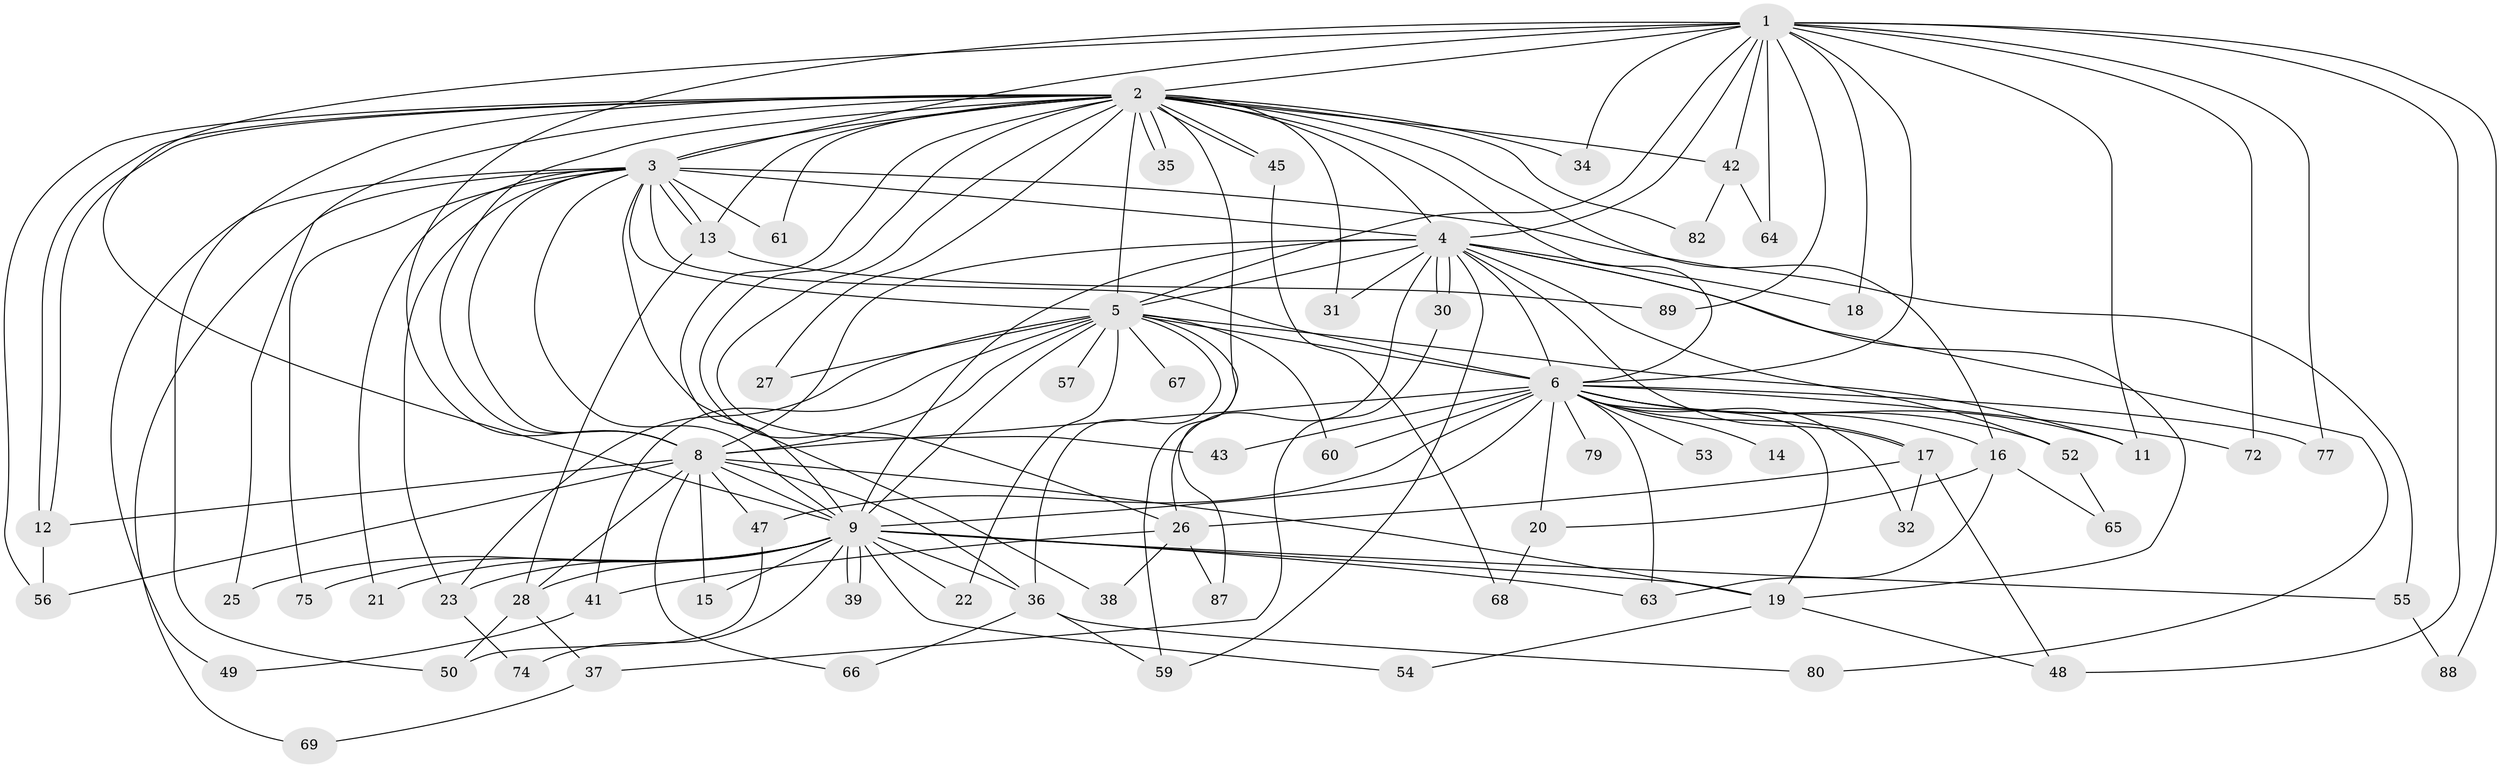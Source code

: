 // original degree distribution, {19: 0.02247191011235955, 30: 0.011235955056179775, 21: 0.011235955056179775, 20: 0.011235955056179775, 13: 0.011235955056179775, 16: 0.02247191011235955, 18: 0.011235955056179775, 22: 0.011235955056179775, 3: 0.19101123595505617, 4: 0.06741573033707865, 5: 0.056179775280898875, 2: 0.550561797752809, 8: 0.011235955056179775, 6: 0.011235955056179775}
// Generated by graph-tools (version 1.1) at 2025/41/03/06/25 10:41:32]
// undirected, 68 vertices, 157 edges
graph export_dot {
graph [start="1"]
  node [color=gray90,style=filled];
  1 [super="+46"];
  2 [super="+86"];
  3 [super="+84"];
  4 [super="+62"];
  5 [super="+7"];
  6 [super="+10"];
  8 [super="+40"];
  9 [super="+24"];
  11 [super="+29"];
  12 [super="+44"];
  13 [super="+81"];
  14;
  15;
  16 [super="+71"];
  17 [super="+78"];
  18;
  19 [super="+33"];
  20;
  21;
  22;
  23 [super="+51"];
  25;
  26 [super="+58"];
  27;
  28 [super="+85"];
  30;
  31;
  32;
  34;
  35;
  36 [super="+70"];
  37;
  38;
  39;
  41;
  42;
  43;
  45;
  47;
  48;
  49;
  50 [super="+73"];
  52;
  53;
  54;
  55;
  56 [super="+76"];
  57;
  59;
  60;
  61;
  63 [super="+83"];
  64;
  65;
  66;
  67;
  68;
  69;
  72;
  74;
  75;
  77;
  79;
  80;
  82;
  87;
  88;
  89;
  1 -- 2;
  1 -- 3 [weight=2];
  1 -- 4;
  1 -- 5 [weight=2];
  1 -- 6 [weight=2];
  1 -- 8;
  1 -- 9;
  1 -- 11;
  1 -- 18;
  1 -- 34;
  1 -- 42;
  1 -- 48;
  1 -- 64;
  1 -- 72;
  1 -- 77;
  1 -- 88;
  1 -- 89;
  2 -- 3;
  2 -- 4;
  2 -- 5 [weight=2];
  2 -- 6 [weight=2];
  2 -- 8;
  2 -- 9;
  2 -- 12;
  2 -- 12;
  2 -- 16;
  2 -- 25;
  2 -- 26;
  2 -- 27;
  2 -- 31;
  2 -- 34;
  2 -- 35 [weight=2];
  2 -- 35;
  2 -- 42;
  2 -- 43;
  2 -- 45;
  2 -- 45;
  2 -- 59;
  2 -- 61;
  2 -- 82;
  2 -- 50;
  2 -- 56;
  2 -- 13;
  3 -- 4 [weight=2];
  3 -- 5 [weight=2];
  3 -- 6 [weight=2];
  3 -- 8;
  3 -- 9;
  3 -- 13;
  3 -- 13;
  3 -- 21;
  3 -- 23;
  3 -- 38;
  3 -- 49;
  3 -- 55;
  3 -- 61;
  3 -- 69;
  3 -- 75;
  4 -- 5 [weight=2];
  4 -- 6 [weight=2];
  4 -- 8;
  4 -- 9;
  4 -- 17;
  4 -- 18;
  4 -- 26;
  4 -- 30;
  4 -- 30;
  4 -- 31;
  4 -- 52;
  4 -- 59;
  4 -- 80;
  4 -- 19;
  5 -- 6 [weight=4];
  5 -- 8 [weight=2];
  5 -- 9 [weight=3];
  5 -- 41;
  5 -- 57 [weight=2];
  5 -- 60;
  5 -- 87;
  5 -- 67;
  5 -- 22;
  5 -- 27;
  5 -- 36;
  5 -- 23;
  5 -- 11;
  6 -- 8 [weight=2];
  6 -- 9 [weight=2];
  6 -- 14 [weight=2];
  6 -- 17;
  6 -- 19;
  6 -- 43;
  6 -- 52;
  6 -- 63 [weight=2];
  6 -- 72;
  6 -- 11;
  6 -- 77;
  6 -- 79;
  6 -- 16;
  6 -- 20;
  6 -- 32;
  6 -- 47;
  6 -- 53;
  6 -- 60;
  8 -- 9;
  8 -- 15;
  8 -- 28;
  8 -- 47;
  8 -- 56;
  8 -- 19;
  8 -- 66;
  8 -- 36;
  8 -- 12;
  9 -- 15;
  9 -- 19;
  9 -- 21;
  9 -- 22;
  9 -- 23;
  9 -- 28;
  9 -- 39;
  9 -- 39;
  9 -- 75;
  9 -- 36;
  9 -- 74;
  9 -- 54;
  9 -- 55;
  9 -- 25;
  9 -- 63;
  12 -- 56;
  13 -- 89;
  13 -- 28;
  16 -- 20;
  16 -- 65;
  16 -- 63;
  17 -- 32;
  17 -- 26;
  17 -- 48;
  19 -- 48;
  19 -- 54;
  20 -- 68;
  23 -- 74;
  26 -- 38;
  26 -- 41;
  26 -- 87;
  28 -- 37;
  28 -- 50;
  30 -- 37;
  36 -- 66;
  36 -- 80;
  36 -- 59;
  37 -- 69;
  41 -- 49;
  42 -- 64;
  42 -- 82;
  45 -- 68;
  47 -- 50;
  52 -- 65;
  55 -- 88;
}
